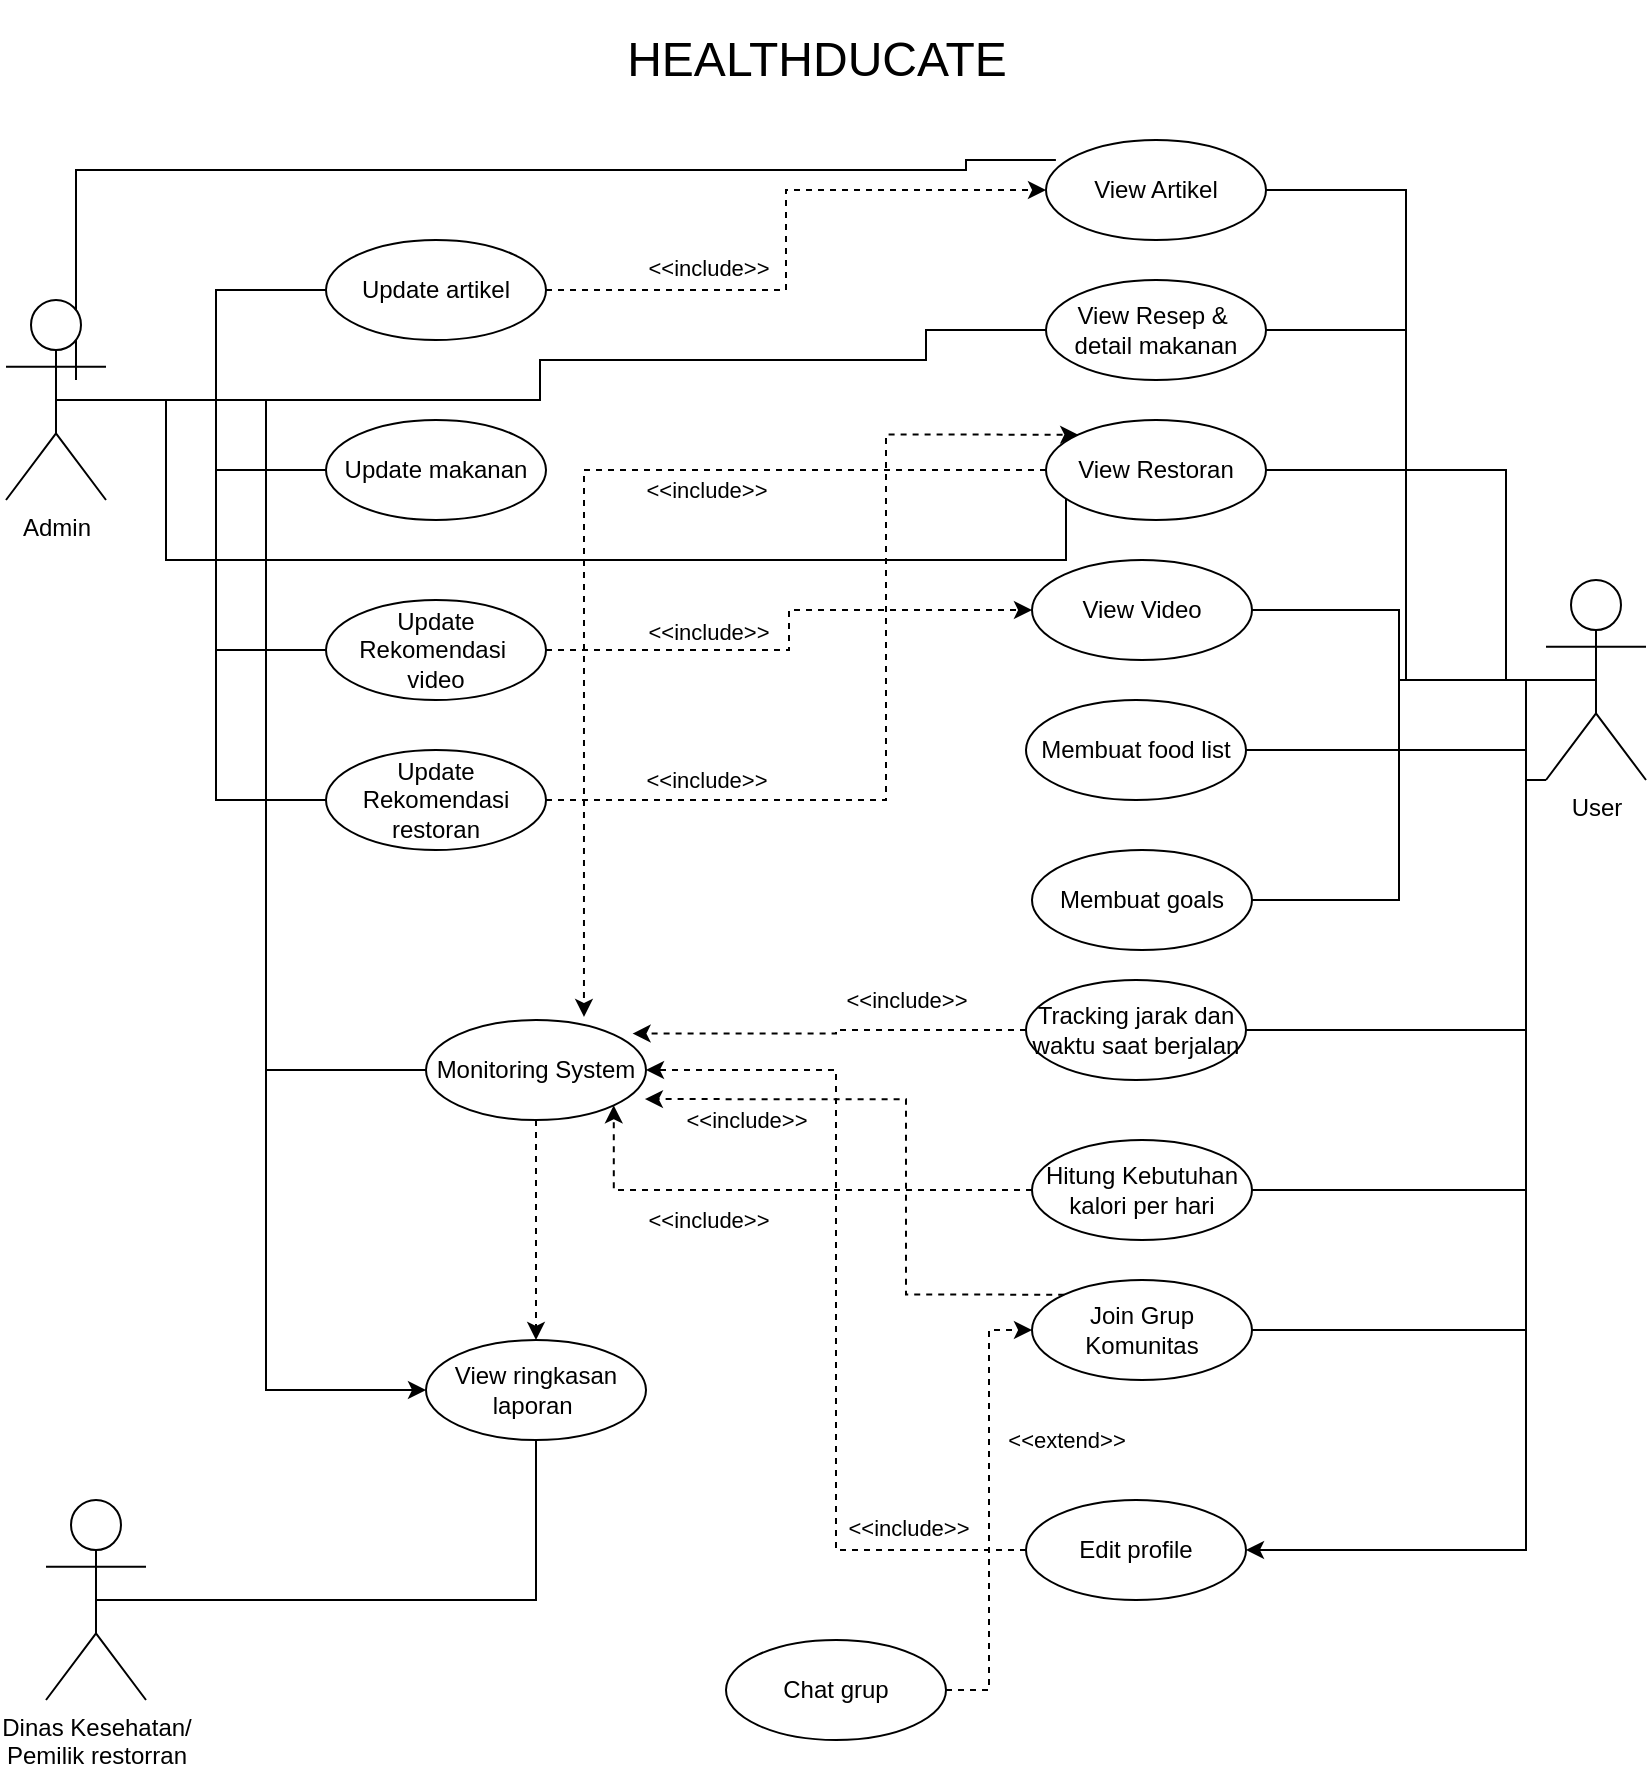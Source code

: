 <mxfile version="24.6.3" type="github">
  <diagram name="Page-1" id="qpr0WWEVWrJDgcL1kmon">
    <mxGraphModel dx="1235" dy="727" grid="1" gridSize="10" guides="1" tooltips="1" connect="1" arrows="1" fold="1" page="1" pageScale="1" pageWidth="850" pageHeight="1100" math="0" shadow="0">
      <root>
        <mxCell id="0" />
        <mxCell id="1" parent="0" />
        <mxCell id="xNHjRJRwzr_vyZ5RC70N-17" style="edgeStyle=orthogonalEdgeStyle;rounded=0;orthogonalLoop=1;jettySize=auto;html=1;exitX=0.5;exitY=0.5;exitDx=0;exitDy=0;exitPerimeter=0;endArrow=none;endFill=0;" parent="1" source="6PoY5TUMm6coMZj7E8jW-6" target="xNHjRJRwzr_vyZ5RC70N-4" edge="1">
          <mxGeometry relative="1" as="geometry" />
        </mxCell>
        <mxCell id="xNHjRJRwzr_vyZ5RC70N-18" style="edgeStyle=orthogonalEdgeStyle;rounded=0;orthogonalLoop=1;jettySize=auto;html=1;exitX=0.5;exitY=0.5;exitDx=0;exitDy=0;exitPerimeter=0;entryX=0;entryY=0.5;entryDx=0;entryDy=0;endArrow=none;endFill=0;" parent="1" source="6PoY5TUMm6coMZj7E8jW-6" target="xNHjRJRwzr_vyZ5RC70N-5" edge="1">
          <mxGeometry relative="1" as="geometry" />
        </mxCell>
        <mxCell id="xNHjRJRwzr_vyZ5RC70N-21" style="edgeStyle=orthogonalEdgeStyle;rounded=0;orthogonalLoop=1;jettySize=auto;html=1;exitX=0.5;exitY=0.5;exitDx=0;exitDy=0;exitPerimeter=0;entryX=0;entryY=0.5;entryDx=0;entryDy=0;endArrow=none;endFill=0;" parent="1" source="6PoY5TUMm6coMZj7E8jW-6" target="xNHjRJRwzr_vyZ5RC70N-20" edge="1">
          <mxGeometry relative="1" as="geometry" />
        </mxCell>
        <mxCell id="xNHjRJRwzr_vyZ5RC70N-22" style="edgeStyle=orthogonalEdgeStyle;rounded=0;orthogonalLoop=1;jettySize=auto;html=1;exitX=0.5;exitY=0.5;exitDx=0;exitDy=0;exitPerimeter=0;entryX=0;entryY=0.5;entryDx=0;entryDy=0;" parent="1" source="6PoY5TUMm6coMZj7E8jW-6" target="xNHjRJRwzr_vyZ5RC70N-11" edge="1">
          <mxGeometry relative="1" as="geometry" />
        </mxCell>
        <mxCell id="xNHjRJRwzr_vyZ5RC70N-25" style="edgeStyle=orthogonalEdgeStyle;rounded=0;orthogonalLoop=1;jettySize=auto;html=1;exitX=0.5;exitY=0.5;exitDx=0;exitDy=0;exitPerimeter=0;entryX=0;entryY=0.5;entryDx=0;entryDy=0;endArrow=none;endFill=0;" parent="1" source="6PoY5TUMm6coMZj7E8jW-6" target="xNHjRJRwzr_vyZ5RC70N-23" edge="1">
          <mxGeometry relative="1" as="geometry" />
        </mxCell>
        <mxCell id="xNHjRJRwzr_vyZ5RC70N-26" style="edgeStyle=orthogonalEdgeStyle;rounded=0;orthogonalLoop=1;jettySize=auto;html=1;exitX=0.5;exitY=0.5;exitDx=0;exitDy=0;exitPerimeter=0;entryX=0;entryY=0.5;entryDx=0;entryDy=0;endArrow=none;endFill=0;" parent="1" source="6PoY5TUMm6coMZj7E8jW-6" target="xNHjRJRwzr_vyZ5RC70N-24" edge="1">
          <mxGeometry relative="1" as="geometry" />
        </mxCell>
        <mxCell id="xNHjRJRwzr_vyZ5RC70N-52" style="edgeStyle=orthogonalEdgeStyle;rounded=0;orthogonalLoop=1;jettySize=auto;html=1;exitX=0.5;exitY=0.5;exitDx=0;exitDy=0;exitPerimeter=0;entryX=0.045;entryY=0.2;entryDx=0;entryDy=0;endArrow=none;endFill=0;entryPerimeter=0;" parent="1" target="xNHjRJRwzr_vyZ5RC70N-27" edge="1">
          <mxGeometry relative="1" as="geometry">
            <mxPoint x="55" y="240" as="sourcePoint" />
            <mxPoint x="495" y="135.0" as="targetPoint" />
            <Array as="points">
              <mxPoint x="55" y="135" />
              <mxPoint x="500" y="135" />
            </Array>
          </mxGeometry>
        </mxCell>
        <mxCell id="xNHjRJRwzr_vyZ5RC70N-53" style="edgeStyle=orthogonalEdgeStyle;rounded=0;orthogonalLoop=1;jettySize=auto;html=1;exitX=0.5;exitY=0.5;exitDx=0;exitDy=0;exitPerimeter=0;entryX=0;entryY=0.5;entryDx=0;entryDy=0;endArrow=none;endFill=0;" parent="1" source="6PoY5TUMm6coMZj7E8jW-6" target="xNHjRJRwzr_vyZ5RC70N-28" edge="1">
          <mxGeometry relative="1" as="geometry">
            <Array as="points">
              <mxPoint x="287" y="250" />
              <mxPoint x="287" y="230" />
              <mxPoint x="480" y="230" />
              <mxPoint x="480" y="215" />
            </Array>
          </mxGeometry>
        </mxCell>
        <mxCell id="xNHjRJRwzr_vyZ5RC70N-57" style="edgeStyle=orthogonalEdgeStyle;rounded=0;orthogonalLoop=1;jettySize=auto;html=1;exitX=0.5;exitY=0.5;exitDx=0;exitDy=0;exitPerimeter=0;endArrow=none;endFill=0;" parent="1" source="6PoY5TUMm6coMZj7E8jW-6" target="xNHjRJRwzr_vyZ5RC70N-34" edge="1">
          <mxGeometry relative="1" as="geometry">
            <Array as="points">
              <mxPoint x="100" y="250" />
              <mxPoint x="100" y="330" />
              <mxPoint x="550" y="330" />
            </Array>
          </mxGeometry>
        </mxCell>
        <mxCell id="6PoY5TUMm6coMZj7E8jW-6" value="Admin" style="shape=umlActor;verticalLabelPosition=bottom;verticalAlign=top;html=1;outlineConnect=0;" parent="1" vertex="1">
          <mxGeometry x="20" y="200" width="50" height="100" as="geometry" />
        </mxCell>
        <mxCell id="6PoY5TUMm6coMZj7E8jW-9" value="&lt;font style=&quot;font-size: 24px;&quot;&gt;HEALTHDUCATE&lt;/font&gt;" style="text;html=1;align=center;verticalAlign=middle;whiteSpace=wrap;rounded=0;" parent="1" vertex="1">
          <mxGeometry x="318" y="50" width="215" height="60" as="geometry" />
        </mxCell>
        <mxCell id="xNHjRJRwzr_vyZ5RC70N-43" style="edgeStyle=orthogonalEdgeStyle;rounded=0;orthogonalLoop=1;jettySize=auto;html=1;exitX=0.5;exitY=0.5;exitDx=0;exitDy=0;exitPerimeter=0;entryX=1;entryY=0.5;entryDx=0;entryDy=0;endArrow=none;endFill=0;" parent="1" source="6PoY5TUMm6coMZj7E8jW-12" target="xNHjRJRwzr_vyZ5RC70N-27" edge="1">
          <mxGeometry relative="1" as="geometry" />
        </mxCell>
        <mxCell id="xNHjRJRwzr_vyZ5RC70N-45" style="edgeStyle=orthogonalEdgeStyle;rounded=0;orthogonalLoop=1;jettySize=auto;html=1;exitX=0;exitY=1;exitDx=0;exitDy=0;exitPerimeter=0;entryX=1;entryY=0.5;entryDx=0;entryDy=0;endArrow=none;endFill=0;" parent="1" source="6PoY5TUMm6coMZj7E8jW-12" target="xNHjRJRwzr_vyZ5RC70N-29" edge="1">
          <mxGeometry relative="1" as="geometry">
            <Array as="points">
              <mxPoint x="780" y="565" />
            </Array>
          </mxGeometry>
        </mxCell>
        <mxCell id="xNHjRJRwzr_vyZ5RC70N-46" style="edgeStyle=orthogonalEdgeStyle;rounded=0;orthogonalLoop=1;jettySize=auto;html=1;exitX=0.5;exitY=0.5;exitDx=0;exitDy=0;exitPerimeter=0;entryX=1;entryY=0.5;entryDx=0;entryDy=0;endArrow=none;endFill=0;" parent="1" source="6PoY5TUMm6coMZj7E8jW-12" target="xNHjRJRwzr_vyZ5RC70N-34" edge="1">
          <mxGeometry relative="1" as="geometry">
            <Array as="points">
              <mxPoint x="770" y="390" />
              <mxPoint x="770" y="285" />
            </Array>
          </mxGeometry>
        </mxCell>
        <mxCell id="xNHjRJRwzr_vyZ5RC70N-47" style="edgeStyle=orthogonalEdgeStyle;rounded=0;orthogonalLoop=1;jettySize=auto;html=1;exitX=0.5;exitY=0.5;exitDx=0;exitDy=0;exitPerimeter=0;entryX=1;entryY=0.5;entryDx=0;entryDy=0;endArrow=none;endFill=0;" parent="1" source="6PoY5TUMm6coMZj7E8jW-12" target="xNHjRJRwzr_vyZ5RC70N-39" edge="1">
          <mxGeometry relative="1" as="geometry">
            <Array as="points">
              <mxPoint x="780" y="390" />
              <mxPoint x="780" y="425" />
            </Array>
          </mxGeometry>
        </mxCell>
        <mxCell id="xNHjRJRwzr_vyZ5RC70N-50" style="edgeStyle=orthogonalEdgeStyle;rounded=0;orthogonalLoop=1;jettySize=auto;html=1;exitX=0;exitY=1;exitDx=0;exitDy=0;exitPerimeter=0;entryX=1;entryY=0.5;entryDx=0;entryDy=0;endArrow=none;endFill=0;" parent="1" source="6PoY5TUMm6coMZj7E8jW-12" target="xNHjRJRwzr_vyZ5RC70N-30" edge="1">
          <mxGeometry relative="1" as="geometry">
            <Array as="points">
              <mxPoint x="780" y="645" />
            </Array>
          </mxGeometry>
        </mxCell>
        <mxCell id="xNHjRJRwzr_vyZ5RC70N-55" style="edgeStyle=orthogonalEdgeStyle;rounded=0;orthogonalLoop=1;jettySize=auto;html=1;exitX=0;exitY=1;exitDx=0;exitDy=0;exitPerimeter=0;entryX=1;entryY=0.5;entryDx=0;entryDy=0;endArrow=none;endFill=0;" parent="1" source="6PoY5TUMm6coMZj7E8jW-12" target="xNHjRJRwzr_vyZ5RC70N-31" edge="1">
          <mxGeometry relative="1" as="geometry">
            <Array as="points">
              <mxPoint x="780" y="440" />
              <mxPoint x="780" y="715" />
            </Array>
          </mxGeometry>
        </mxCell>
        <mxCell id="xNHjRJRwzr_vyZ5RC70N-59" style="edgeStyle=orthogonalEdgeStyle;rounded=0;orthogonalLoop=1;jettySize=auto;html=1;exitX=0.5;exitY=0.5;exitDx=0;exitDy=0;exitPerimeter=0;entryX=1;entryY=0.5;entryDx=0;entryDy=0;" parent="1" source="6PoY5TUMm6coMZj7E8jW-12" target="xNHjRJRwzr_vyZ5RC70N-32" edge="1">
          <mxGeometry relative="1" as="geometry">
            <Array as="points">
              <mxPoint x="780" y="390" />
              <mxPoint x="780" y="825" />
            </Array>
          </mxGeometry>
        </mxCell>
        <mxCell id="xNHjRJRwzr_vyZ5RC70N-61" style="edgeStyle=orthogonalEdgeStyle;rounded=0;orthogonalLoop=1;jettySize=auto;html=1;exitX=0.5;exitY=0.5;exitDx=0;exitDy=0;exitPerimeter=0;entryX=1;entryY=0.5;entryDx=0;entryDy=0;endArrow=none;endFill=0;" parent="1" source="6PoY5TUMm6coMZj7E8jW-12" target="xNHjRJRwzr_vyZ5RC70N-33" edge="1">
          <mxGeometry relative="1" as="geometry" />
        </mxCell>
        <mxCell id="xNHjRJRwzr_vyZ5RC70N-68" style="edgeStyle=orthogonalEdgeStyle;rounded=0;orthogonalLoop=1;jettySize=auto;html=1;exitX=0.5;exitY=0.5;exitDx=0;exitDy=0;exitPerimeter=0;entryX=1;entryY=0.5;entryDx=0;entryDy=0;endArrow=none;endFill=0;" parent="1" source="6PoY5TUMm6coMZj7E8jW-12" target="xNHjRJRwzr_vyZ5RC70N-60" edge="1">
          <mxGeometry relative="1" as="geometry" />
        </mxCell>
        <mxCell id="xNHjRJRwzr_vyZ5RC70N-71" style="edgeStyle=orthogonalEdgeStyle;rounded=0;orthogonalLoop=1;jettySize=auto;html=1;exitX=0.5;exitY=0.5;exitDx=0;exitDy=0;exitPerimeter=0;entryX=1;entryY=0.5;entryDx=0;entryDy=0;endArrow=none;endFill=0;" parent="1" source="6PoY5TUMm6coMZj7E8jW-12" target="xNHjRJRwzr_vyZ5RC70N-28" edge="1">
          <mxGeometry relative="1" as="geometry" />
        </mxCell>
        <mxCell id="6PoY5TUMm6coMZj7E8jW-12" value="User" style="shape=umlActor;verticalLabelPosition=bottom;verticalAlign=top;html=1;outlineConnect=0;" parent="1" vertex="1">
          <mxGeometry x="790" y="340" width="50" height="100" as="geometry" />
        </mxCell>
        <mxCell id="xNHjRJRwzr_vyZ5RC70N-15" style="edgeStyle=orthogonalEdgeStyle;rounded=0;orthogonalLoop=1;jettySize=auto;html=1;exitX=0.5;exitY=0.5;exitDx=0;exitDy=0;exitPerimeter=0;entryX=0.5;entryY=1;entryDx=0;entryDy=0;endArrow=none;endFill=0;" parent="1" source="6PoY5TUMm6coMZj7E8jW-13" target="xNHjRJRwzr_vyZ5RC70N-11" edge="1">
          <mxGeometry relative="1" as="geometry" />
        </mxCell>
        <mxCell id="6PoY5TUMm6coMZj7E8jW-13" value="Dinas Kesehatan/&lt;div&gt;Pemilik restorran&lt;/div&gt;" style="shape=umlActor;verticalLabelPosition=bottom;verticalAlign=top;html=1;outlineConnect=0;" parent="1" vertex="1">
          <mxGeometry x="40" y="800" width="50" height="100" as="geometry" />
        </mxCell>
        <mxCell id="xNHjRJRwzr_vyZ5RC70N-54" style="edgeStyle=orthogonalEdgeStyle;rounded=0;orthogonalLoop=1;jettySize=auto;html=1;exitX=1;exitY=0.5;exitDx=0;exitDy=0;entryX=0;entryY=0.5;entryDx=0;entryDy=0;dashed=1;" parent="1" source="xNHjRJRwzr_vyZ5RC70N-4" target="xNHjRJRwzr_vyZ5RC70N-27" edge="1">
          <mxGeometry relative="1" as="geometry">
            <Array as="points">
              <mxPoint x="410" y="195" />
              <mxPoint x="410" y="145" />
            </Array>
          </mxGeometry>
        </mxCell>
        <mxCell id="2h-4rfXB9HXNOxzHFkxT-1" value="&amp;lt;&amp;lt;include&amp;gt;&amp;gt;" style="edgeLabel;html=1;align=center;verticalAlign=middle;resizable=0;points=[];" vertex="1" connectable="0" parent="xNHjRJRwzr_vyZ5RC70N-54">
          <mxGeometry x="-0.337" y="2" relative="1" as="geometry">
            <mxPoint x="-19" y="-9" as="offset" />
          </mxGeometry>
        </mxCell>
        <mxCell id="xNHjRJRwzr_vyZ5RC70N-4" value="Update artikel" style="ellipse;whiteSpace=wrap;html=1;" parent="1" vertex="1">
          <mxGeometry x="180" y="170" width="110" height="50" as="geometry" />
        </mxCell>
        <mxCell id="xNHjRJRwzr_vyZ5RC70N-5" value="Update makanan" style="ellipse;whiteSpace=wrap;html=1;" parent="1" vertex="1">
          <mxGeometry x="180" y="260" width="110" height="50" as="geometry" />
        </mxCell>
        <mxCell id="xNHjRJRwzr_vyZ5RC70N-11" value="&lt;span id=&quot;docs-internal-guid-704ce56e-7fff-213f-f750-a3f7d4cb83c1&quot;&gt;&lt;span style=&quot;font-family: Arial, sans-serif; background-color: transparent; font-variant-numeric: normal; font-variant-east-asian: normal; font-variant-alternates: normal; font-variant-position: normal; vertical-align: baseline; white-space-collapse: preserve;&quot;&gt;&lt;font style=&quot;font-size: 12px;&quot;&gt;View ringkasan laporan &lt;/font&gt;&lt;/span&gt;&lt;/span&gt;" style="ellipse;whiteSpace=wrap;html=1;" parent="1" vertex="1">
          <mxGeometry x="230" y="720" width="110" height="50" as="geometry" />
        </mxCell>
        <mxCell id="xNHjRJRwzr_vyZ5RC70N-77" style="edgeStyle=orthogonalEdgeStyle;rounded=0;orthogonalLoop=1;jettySize=auto;html=1;exitX=0.5;exitY=1;exitDx=0;exitDy=0;entryX=0.5;entryY=0;entryDx=0;entryDy=0;dashed=1;" parent="1" source="xNHjRJRwzr_vyZ5RC70N-20" target="xNHjRJRwzr_vyZ5RC70N-11" edge="1">
          <mxGeometry relative="1" as="geometry" />
        </mxCell>
        <mxCell id="xNHjRJRwzr_vyZ5RC70N-20" value="Monitoring System" style="ellipse;whiteSpace=wrap;html=1;" parent="1" vertex="1">
          <mxGeometry x="230" y="560" width="110" height="50" as="geometry" />
        </mxCell>
        <mxCell id="xNHjRJRwzr_vyZ5RC70N-69" style="edgeStyle=orthogonalEdgeStyle;rounded=0;orthogonalLoop=1;jettySize=auto;html=1;exitX=1;exitY=0.5;exitDx=0;exitDy=0;dashed=1;" parent="1" source="xNHjRJRwzr_vyZ5RC70N-23" target="xNHjRJRwzr_vyZ5RC70N-60" edge="1">
          <mxGeometry relative="1" as="geometry" />
        </mxCell>
        <mxCell id="xNHjRJRwzr_vyZ5RC70N-23" value="Update Rekomendasi&amp;nbsp;&lt;div&gt;video&lt;/div&gt;" style="ellipse;whiteSpace=wrap;html=1;" parent="1" vertex="1">
          <mxGeometry x="180" y="350" width="110" height="50" as="geometry" />
        </mxCell>
        <mxCell id="xNHjRJRwzr_vyZ5RC70N-74" style="edgeStyle=orthogonalEdgeStyle;rounded=0;orthogonalLoop=1;jettySize=auto;html=1;exitX=1;exitY=0.5;exitDx=0;exitDy=0;entryX=0;entryY=0;entryDx=0;entryDy=0;dashed=1;" parent="1" source="xNHjRJRwzr_vyZ5RC70N-24" target="xNHjRJRwzr_vyZ5RC70N-34" edge="1">
          <mxGeometry relative="1" as="geometry">
            <Array as="points">
              <mxPoint x="460" y="450" />
              <mxPoint x="460" y="267" />
            </Array>
          </mxGeometry>
        </mxCell>
        <mxCell id="xNHjRJRwzr_vyZ5RC70N-24" value="Update Rekomendasi restoran" style="ellipse;whiteSpace=wrap;html=1;" parent="1" vertex="1">
          <mxGeometry x="180" y="425" width="110" height="50" as="geometry" />
        </mxCell>
        <mxCell id="xNHjRJRwzr_vyZ5RC70N-27" value="View Artikel" style="ellipse;whiteSpace=wrap;html=1;" parent="1" vertex="1">
          <mxGeometry x="540" y="120" width="110" height="50" as="geometry" />
        </mxCell>
        <mxCell id="xNHjRJRwzr_vyZ5RC70N-28" value="View Resep &amp;amp;&amp;nbsp;&lt;div&gt;detail makanan&lt;/div&gt;" style="ellipse;whiteSpace=wrap;html=1;" parent="1" vertex="1">
          <mxGeometry x="540" y="190" width="110" height="50" as="geometry" />
        </mxCell>
        <mxCell id="xNHjRJRwzr_vyZ5RC70N-29" value="Tracking jarak dan waktu saat berjalan" style="ellipse;whiteSpace=wrap;html=1;" parent="1" vertex="1">
          <mxGeometry x="530" y="540" width="110" height="50" as="geometry" />
        </mxCell>
        <mxCell id="xNHjRJRwzr_vyZ5RC70N-73" style="edgeStyle=orthogonalEdgeStyle;rounded=0;orthogonalLoop=1;jettySize=auto;html=1;exitX=0;exitY=0.5;exitDx=0;exitDy=0;entryX=1;entryY=1;entryDx=0;entryDy=0;dashed=1;" parent="1" source="xNHjRJRwzr_vyZ5RC70N-30" target="xNHjRJRwzr_vyZ5RC70N-20" edge="1">
          <mxGeometry relative="1" as="geometry" />
        </mxCell>
        <mxCell id="xNHjRJRwzr_vyZ5RC70N-30" value="Hitung Kebutuhan kalori per hari" style="ellipse;whiteSpace=wrap;html=1;" parent="1" vertex="1">
          <mxGeometry x="533" y="620" width="110" height="50" as="geometry" />
        </mxCell>
        <mxCell id="xNHjRJRwzr_vyZ5RC70N-31" value="Join Grup Komunitas" style="ellipse;whiteSpace=wrap;html=1;" parent="1" vertex="1">
          <mxGeometry x="533" y="690" width="110" height="50" as="geometry" />
        </mxCell>
        <mxCell id="xNHjRJRwzr_vyZ5RC70N-76" style="edgeStyle=orthogonalEdgeStyle;rounded=0;orthogonalLoop=1;jettySize=auto;html=1;exitX=0;exitY=0.5;exitDx=0;exitDy=0;entryX=1;entryY=0.5;entryDx=0;entryDy=0;dashed=1;" parent="1" source="xNHjRJRwzr_vyZ5RC70N-32" target="xNHjRJRwzr_vyZ5RC70N-20" edge="1">
          <mxGeometry relative="1" as="geometry" />
        </mxCell>
        <mxCell id="xNHjRJRwzr_vyZ5RC70N-32" value="Edit profile" style="ellipse;whiteSpace=wrap;html=1;" parent="1" vertex="1">
          <mxGeometry x="530" y="800" width="110" height="50" as="geometry" />
        </mxCell>
        <mxCell id="xNHjRJRwzr_vyZ5RC70N-33" value="Membuat goals" style="ellipse;whiteSpace=wrap;html=1;" parent="1" vertex="1">
          <mxGeometry x="533" y="475" width="110" height="50" as="geometry" />
        </mxCell>
        <mxCell id="xNHjRJRwzr_vyZ5RC70N-34" value="View Restoran" style="ellipse;whiteSpace=wrap;html=1;" parent="1" vertex="1">
          <mxGeometry x="540" y="260" width="110" height="50" as="geometry" />
        </mxCell>
        <mxCell id="xNHjRJRwzr_vyZ5RC70N-75" style="edgeStyle=orthogonalEdgeStyle;rounded=0;orthogonalLoop=1;jettySize=auto;html=1;exitX=1;exitY=0.5;exitDx=0;exitDy=0;entryX=0;entryY=0.5;entryDx=0;entryDy=0;dashed=1;" parent="1" source="xNHjRJRwzr_vyZ5RC70N-35" target="xNHjRJRwzr_vyZ5RC70N-31" edge="1">
          <mxGeometry relative="1" as="geometry" />
        </mxCell>
        <mxCell id="xNHjRJRwzr_vyZ5RC70N-35" value="Chat grup" style="ellipse;whiteSpace=wrap;html=1;" parent="1" vertex="1">
          <mxGeometry x="380" y="870" width="110" height="50" as="geometry" />
        </mxCell>
        <mxCell id="xNHjRJRwzr_vyZ5RC70N-39" value="Membuat food list" style="ellipse;whiteSpace=wrap;html=1;" parent="1" vertex="1">
          <mxGeometry x="530" y="400" width="110" height="50" as="geometry" />
        </mxCell>
        <mxCell id="xNHjRJRwzr_vyZ5RC70N-60" value="View Video" style="ellipse;whiteSpace=wrap;html=1;" parent="1" vertex="1">
          <mxGeometry x="533" y="330" width="110" height="50" as="geometry" />
        </mxCell>
        <mxCell id="xNHjRJRwzr_vyZ5RC70N-72" style="edgeStyle=orthogonalEdgeStyle;rounded=0;orthogonalLoop=1;jettySize=auto;html=1;exitX=0;exitY=0.5;exitDx=0;exitDy=0;entryX=0.939;entryY=0.136;entryDx=0;entryDy=0;entryPerimeter=0;dashed=1;" parent="1" source="xNHjRJRwzr_vyZ5RC70N-29" target="xNHjRJRwzr_vyZ5RC70N-20" edge="1">
          <mxGeometry relative="1" as="geometry" />
        </mxCell>
        <mxCell id="xNHjRJRwzr_vyZ5RC70N-78" style="edgeStyle=orthogonalEdgeStyle;rounded=0;orthogonalLoop=1;jettySize=auto;html=1;exitX=0;exitY=0.5;exitDx=0;exitDy=0;entryX=0.718;entryY=-0.031;entryDx=0;entryDy=0;entryPerimeter=0;dashed=1;" parent="1" source="xNHjRJRwzr_vyZ5RC70N-34" target="xNHjRJRwzr_vyZ5RC70N-20" edge="1">
          <mxGeometry relative="1" as="geometry" />
        </mxCell>
        <mxCell id="xNHjRJRwzr_vyZ5RC70N-80" style="edgeStyle=orthogonalEdgeStyle;rounded=0;orthogonalLoop=1;jettySize=auto;html=1;exitX=0;exitY=0;exitDx=0;exitDy=0;entryX=0.995;entryY=0.791;entryDx=0;entryDy=0;entryPerimeter=0;dashed=1;" parent="1" source="xNHjRJRwzr_vyZ5RC70N-31" target="xNHjRJRwzr_vyZ5RC70N-20" edge="1">
          <mxGeometry relative="1" as="geometry">
            <Array as="points">
              <mxPoint x="470" y="697" />
              <mxPoint x="470" y="600" />
            </Array>
          </mxGeometry>
        </mxCell>
        <mxCell id="2h-4rfXB9HXNOxzHFkxT-2" value="&amp;lt;&amp;lt;include&amp;gt;&amp;gt;" style="edgeLabel;html=1;align=center;verticalAlign=middle;resizable=0;points=[];" vertex="1" connectable="0" parent="1">
          <mxGeometry x="369.999" y="295" as="geometry" />
        </mxCell>
        <mxCell id="2h-4rfXB9HXNOxzHFkxT-3" value="&amp;lt;&amp;lt;include&amp;gt;&amp;gt;" style="edgeLabel;html=1;align=center;verticalAlign=middle;resizable=0;points=[];" vertex="1" connectable="0" parent="1">
          <mxGeometry x="369.999" y="440" as="geometry" />
        </mxCell>
        <mxCell id="2h-4rfXB9HXNOxzHFkxT-4" value="&amp;lt;&amp;lt;include&amp;gt;&amp;gt;" style="edgeLabel;html=1;align=center;verticalAlign=middle;resizable=0;points=[];" vertex="1" connectable="0" parent="1">
          <mxGeometry x="370.999" y="366" as="geometry" />
        </mxCell>
        <mxCell id="2h-4rfXB9HXNOxzHFkxT-5" value="&amp;lt;&amp;lt;include&amp;gt;&amp;gt;" style="edgeLabel;html=1;align=center;verticalAlign=middle;resizable=0;points=[];" vertex="1" connectable="0" parent="1">
          <mxGeometry x="469.999" y="550" as="geometry" />
        </mxCell>
        <mxCell id="2h-4rfXB9HXNOxzHFkxT-6" value="&amp;lt;&amp;lt;include&amp;gt;&amp;gt;" style="edgeLabel;html=1;align=center;verticalAlign=middle;resizable=0;points=[];" vertex="1" connectable="0" parent="1">
          <mxGeometry x="389.999" y="610" as="geometry" />
        </mxCell>
        <mxCell id="2h-4rfXB9HXNOxzHFkxT-7" value="&amp;lt;&amp;lt;include&amp;gt;&amp;gt;" style="edgeLabel;html=1;align=center;verticalAlign=middle;resizable=0;points=[];" vertex="1" connectable="0" parent="1">
          <mxGeometry x="370.999" y="660" as="geometry" />
        </mxCell>
        <mxCell id="2h-4rfXB9HXNOxzHFkxT-8" value="&amp;lt;&amp;lt;include&amp;gt;&amp;gt;" style="edgeLabel;html=1;align=center;verticalAlign=middle;resizable=0;points=[];" vertex="1" connectable="0" parent="1">
          <mxGeometry x="470.999" y="814" as="geometry" />
        </mxCell>
        <mxCell id="2h-4rfXB9HXNOxzHFkxT-9" value="&amp;lt;&amp;lt;extend&amp;gt;&amp;gt;" style="edgeLabel;html=1;align=center;verticalAlign=middle;resizable=0;points=[];" vertex="1" connectable="0" parent="1">
          <mxGeometry x="549.999" y="770" as="geometry" />
        </mxCell>
      </root>
    </mxGraphModel>
  </diagram>
</mxfile>
